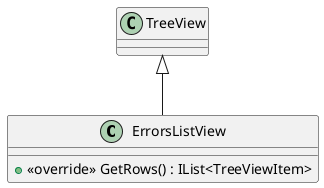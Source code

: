 @startuml
class ErrorsListView {
    + <<override>> GetRows() : IList<TreeViewItem>
}
TreeView <|-- ErrorsListView
@enduml
